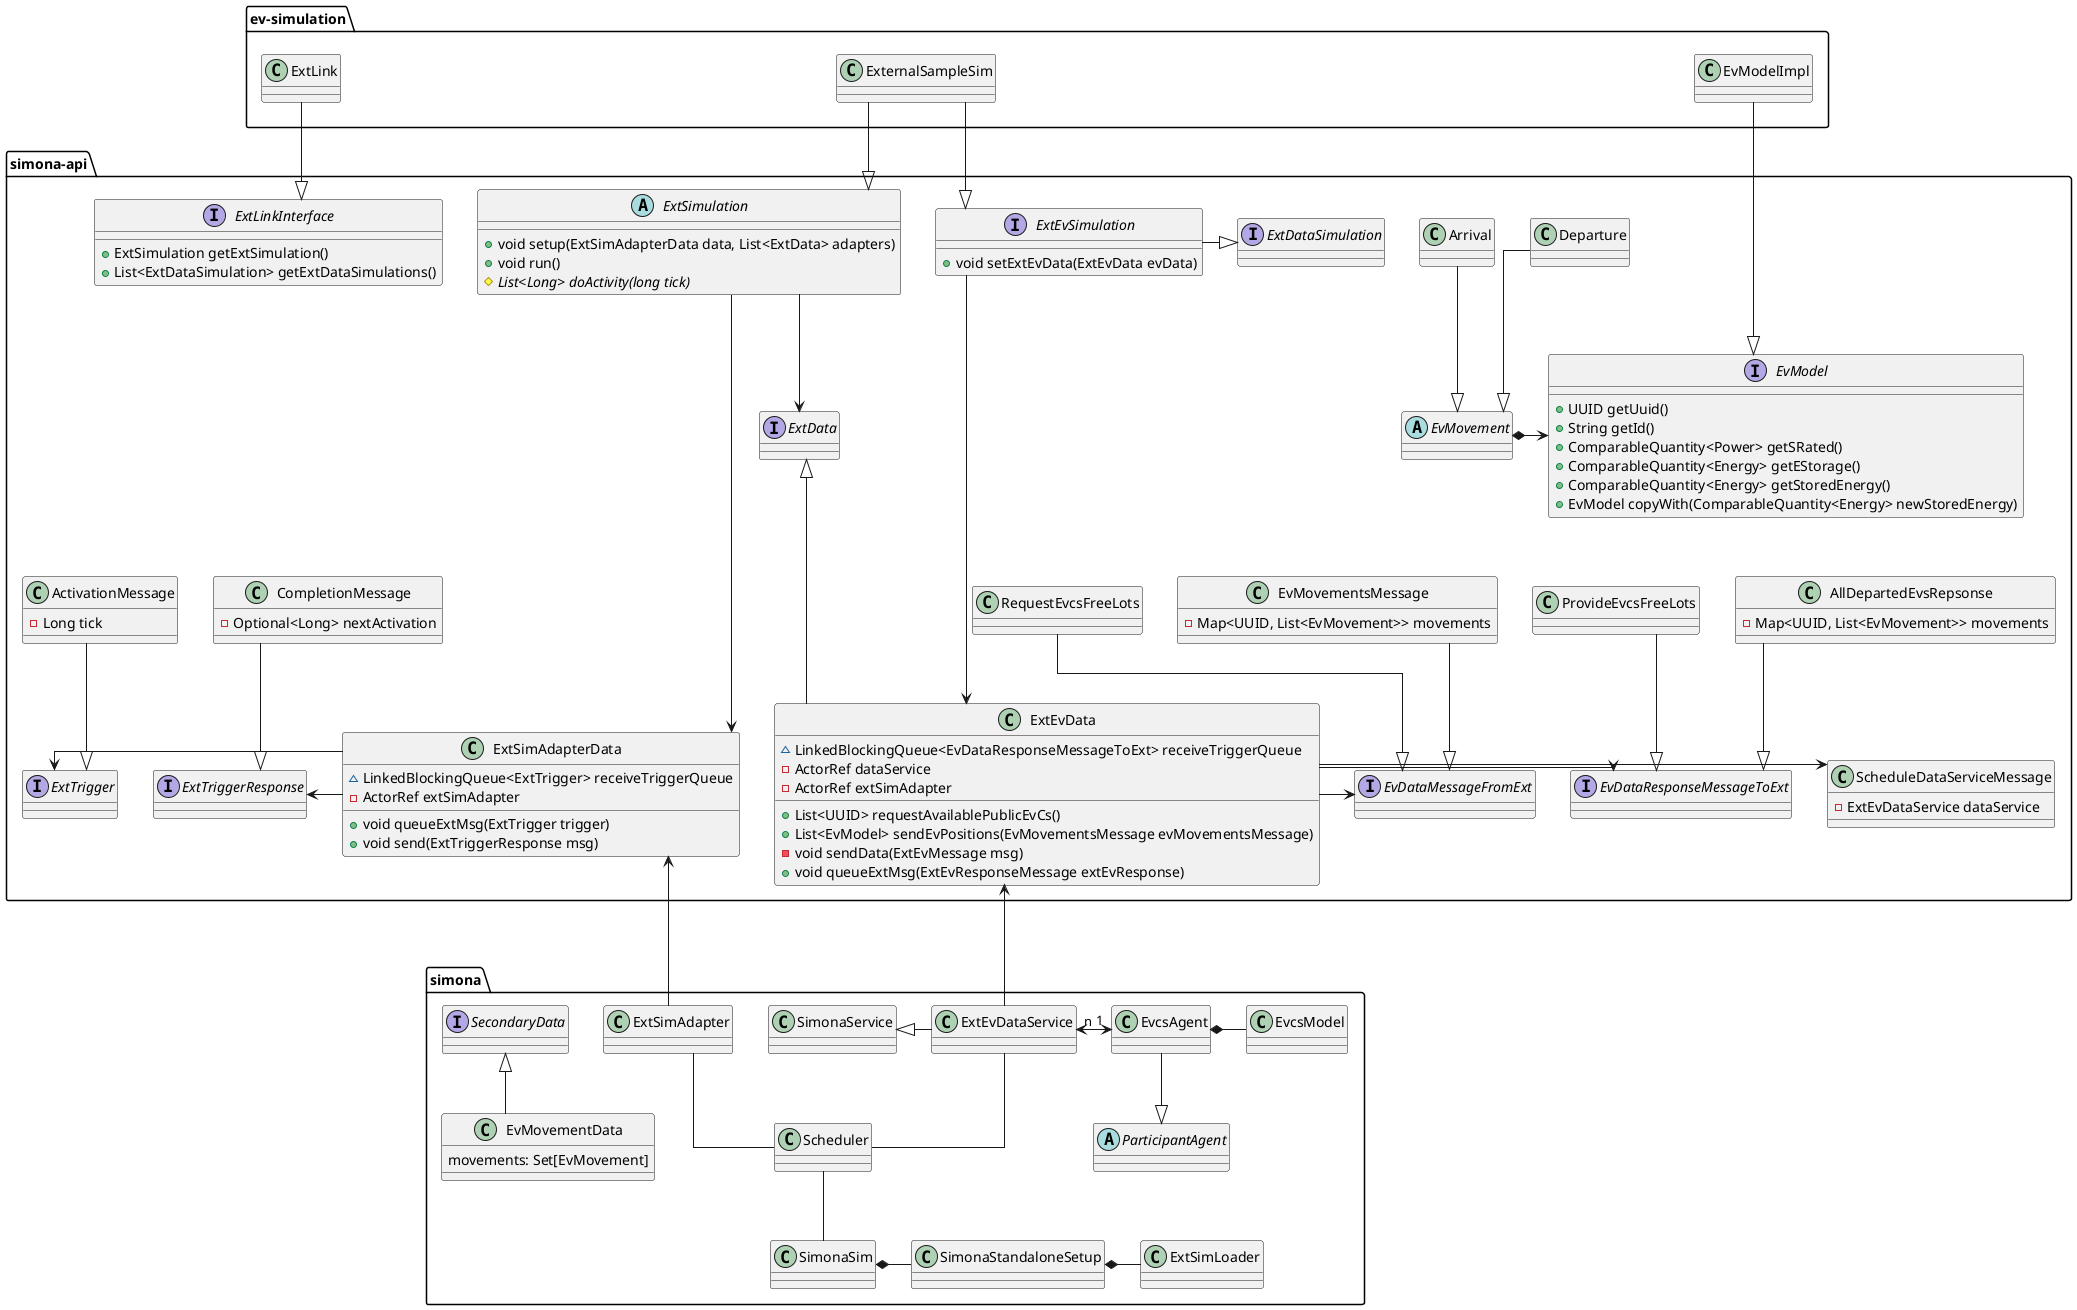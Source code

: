 @startuml
'https://plantuml.com/class-diagram
skinparam linetype ortho

package ev-simulation {
    class ExtLink
    class ExternalSampleSim
    class EvModelImpl

    ' adding hidden elements for layout purposes
    class placeholderA {
        w-w-w-w-w-w-w-w-w-w-w-w-w-w-w-w-w-w-w-w-w-w-w-w-w-w-w
    }
    hide placeholderA

    class placeholderB {
        w-w-w-w-w-w-w-w-w-w-w-w-w-w-w-w-w-w-w-w-w-w-w-w-w-w-w-w-w-w-w-w-w-w-w-w-w-w-w-w
    }
    hide placeholderB

    ExtLink -[hidden]> placeholderA
    placeholderA -[hidden]> ExternalSampleSim
    ExternalSampleSim -[hidden]> placeholderB
    placeholderB -[hidden]> EvModelImpl
}

package simona-api {
    ' MIDDLE PART
    class ExtEvData {
        ~ LinkedBlockingQueue<EvDataResponseMessageToExt> receiveTriggerQueue
        - ActorRef dataService
        - ActorRef extSimAdapter
        + List<UUID> requestAvailablePublicEvCs()
        + List<EvModel> sendEvPositions(EvMovementsMessage evMovementsMessage)
        - void sendData(ExtEvMessage msg)
        + void queueExtMsg(ExtEvResponseMessage extEvResponse)
    }

    class ExtSimAdapterData {
        ~ LinkedBlockingQueue<ExtTrigger> receiveTriggerQueue
        - ActorRef extSimAdapter
        + void queueExtMsg(ExtTrigger trigger)
        + void send(ExtTriggerResponse msg)
    }

    interface ExtData

    abstract class ExtSimulation {
        + void setup(ExtSimAdapterData data, List<ExtData> adapters)
        + void run()
        # {abstract} List<Long> doActivity(long tick)
    }

    interface ExtEvSimulation {
        + void setExtEvData(ExtEvData evData)
    }

    interface ExtDataSimulation

    ExternalSampleSim --|> ExtSimulation
    ExternalSampleSim --|> ExtEvSimulation

    ExtSimulation -[hidden]> ExtDataSimulation
    ExtEvSimulation -|> ExtDataSimulation
    ExtEvSimulation --> ExtEvData

    ExtSimulation --> ExtData
    ExtSimulation --> ExtSimAdapterData

    ExtSimAdapterData -[hidden]> ExtEvData
    ExtData <|-- ExtEvData

    ' placeholder
    class plchldr1 {
        w-w-w-w-w
    }
    hide plchldr1
    class placeholder2 {
        w-w-w-w-w-w-w-w-w-w-w-w-w-w-w
    }
    hide placeholder2
    class placeholder3 {
        w-w-w-w-w-w-w-w-w-w-w
    }
    hide placeholder3
    class placeholder4 {
        w-w-w-w-w-w-w-w-w-w-w-w-w-w-w-w-w-w-w-w-w
    }
    hide placeholder4

    ExtData -[hidden]> plchldr1
    plchldr1 -[hidden]> placeholder4
    placeholder4 -[hidden]> EvMovement
    ExtSimulation -[hidden]-> placeholder2
    placeholder2 -[hidden]-> placeholder3
    placeholder3 -[hidden]-> ExtSimAdapterData
    placeholder2 -[hidden]> ExtData


    ' RIGHT PART
    abstract class EvMovement
    class Arrival
    class Departure
    Arrival --|> EvMovement
    Departure --|> EvMovement
    Arrival -[hidden]> Departure

    interface EvModel {
        + UUID getUuid()
        + String getId()
        + ComparableQuantity<Power> getSRated()
        + ComparableQuantity<Energy> getEStorage()
        + ComparableQuantity<Energy> getStoredEnergy()
        + EvModel copyWith(ComparableQuantity<Energy> newStoredEnergy)
    }

    ExtDataSimulation -[hidden]> Arrival
    EvMovement *-> EvModel
    EvModelImpl --|> EvModel


    interface EvDataMessageFromExt
    class EvMovementsMessage {
        - Map<UUID, List<EvMovement>> movements
    }
    class RequestEvcsFreeLots
    RequestEvcsFreeLots --|> EvDataMessageFromExt
    EvMovementsMessage --|> EvDataMessageFromExt
    RequestEvcsFreeLots -[hidden]> EvMovementsMessage

    interface EvDataResponseMessageToExt
    class AllDepartedEvsRepsonse {
        - Map<UUID, List<EvMovement>> movements
    }
    class ProvideEvcsFreeLots
    ProvideEvcsFreeLots --|> EvDataResponseMessageToExt
    AllDepartedEvsRepsonse --|> EvDataResponseMessageToExt
    ExtEvData -> EvDataMessageFromExt
    ExtEvData -> EvDataResponseMessageToExt
    EvMovement -[hidden]-> RequestEvcsFreeLots
    EvDataMessageFromExt -[hidden]> EvDataResponseMessageToExt
    EvMovementsMessage -[hidden]> ProvideEvcsFreeLots
    ProvideEvcsFreeLots -[hidden]> AllDepartedEvsRepsonse

    class ScheduleDataServiceMessage {
        - ExtEvDataService dataService
    }
    EvDataResponseMessageToExt -[hidden]> ScheduleDataServiceMessage
    ExtEvData -> ScheduleDataServiceMessage


    ' LEFT PART
    interface ExtLinkInterface {
        + ExtSimulation getExtSimulation()
        + List<ExtDataSimulation> getExtDataSimulations()
    }
    ExtLinkInterface -[hidden]> ExtSimulation
    ExtLink --|> ExtLinkInterface

    interface ExtTrigger
    class ActivationMessage {
        - Long tick
    }
    ActivationMessage --|> ExtTrigger

    interface ExtTriggerResponse
    class CompletionMessage {
        - Optional<Long> nextActivation
    }
    CompletionMessage --|> ExtTriggerResponse

    ExtTrigger -[hidden]> ExtTriggerResponse
    ExtTrigger <- ExtSimAdapterData
    ExtTriggerResponse <- ExtSimAdapterData
}

package simona {
    abstract class ParticipantAgent

    class EvcsModel

    class EvcsAgent

    interface SecondaryData
    class EvMovementData {
        movements: Set[EvMovement]
    }

    class SimonaSim

    class Scheduler

    class SimonaStandaloneSetup

    class ExtSimLoader

    class ExtSimAdapter

    class ExtEvDataService

    Scheduler -- SimonaSim
    SimonaSim *- SimonaStandaloneSetup
    SimonaStandaloneSetup *- ExtSimLoader

    ExtSimAdapter -- Scheduler
    ExtEvDataService -- Scheduler

    SecondaryData <|-- EvMovementData

    SimonaService <|- ExtEvDataService
    ExtEvData <--- ExtEvDataService

    ExtSimAdapterData <--- ExtSimAdapter

    ' 1 and n are swapped here due to bug with linetype ortho and labels
    ExtEvDataService "n" <-> "1" EvcsAgent
    EvcsAgent --|> ParticipantAgent
    EvcsAgent *- EvcsModel

    ExtSimAdapter -[hidden]> SimonaService
}

@enduml
